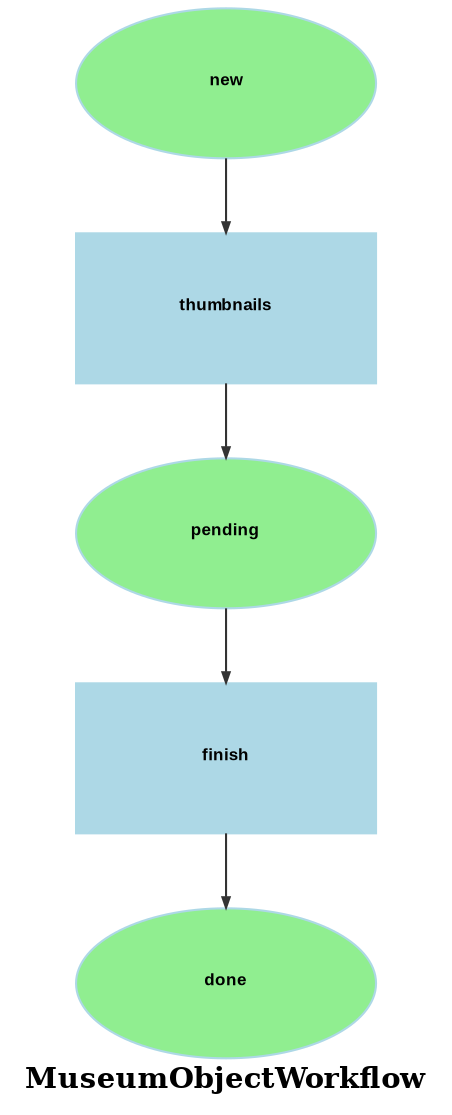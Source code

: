 digraph workflow {
  ratio="compress" rankdir="TB" label=<<B>MuseumObjectWorkflow</B>>
  node [fontsize="8" fontname="Arial" color="lightBlue" style="filled" fixedsize="false" width="2" height="1"];
  edge [fontsize="7" fontname="Arial" color="#333333" arrowhead="normal" arrowsize="0.5"];

  place_new [label=<<B>new</B>>, shape=oval fillcolor="lightgreen" style="filled"];
  place_pending [label=<<B>pending</B>>, shape=oval fillcolor="lightgreen" style="filled"];
  place_done [label=<<B>done</B>>, shape=oval fillcolor="lightgreen" style="filled"];
  transition_0 [label=<<B>thumbnails</B>>, shape="box" regular=""];
  transition_1 [label=<<B>finish</B>>, shape="box" regular=""];
  place_new -> transition_0 [style="solid", comment="new"];
  transition_0 -> place_pending [style="solid"];
  place_pending -> transition_1 [style="solid", comment="pending"];
  transition_1 -> place_done [style="solid"];
}
